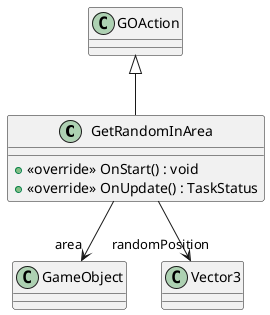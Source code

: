 @startuml
class GetRandomInArea {
    + <<override>> OnStart() : void
    + <<override>> OnUpdate() : TaskStatus
}
GOAction <|-- GetRandomInArea
GetRandomInArea --> "area" GameObject
GetRandomInArea --> "randomPosition" Vector3
@enduml
